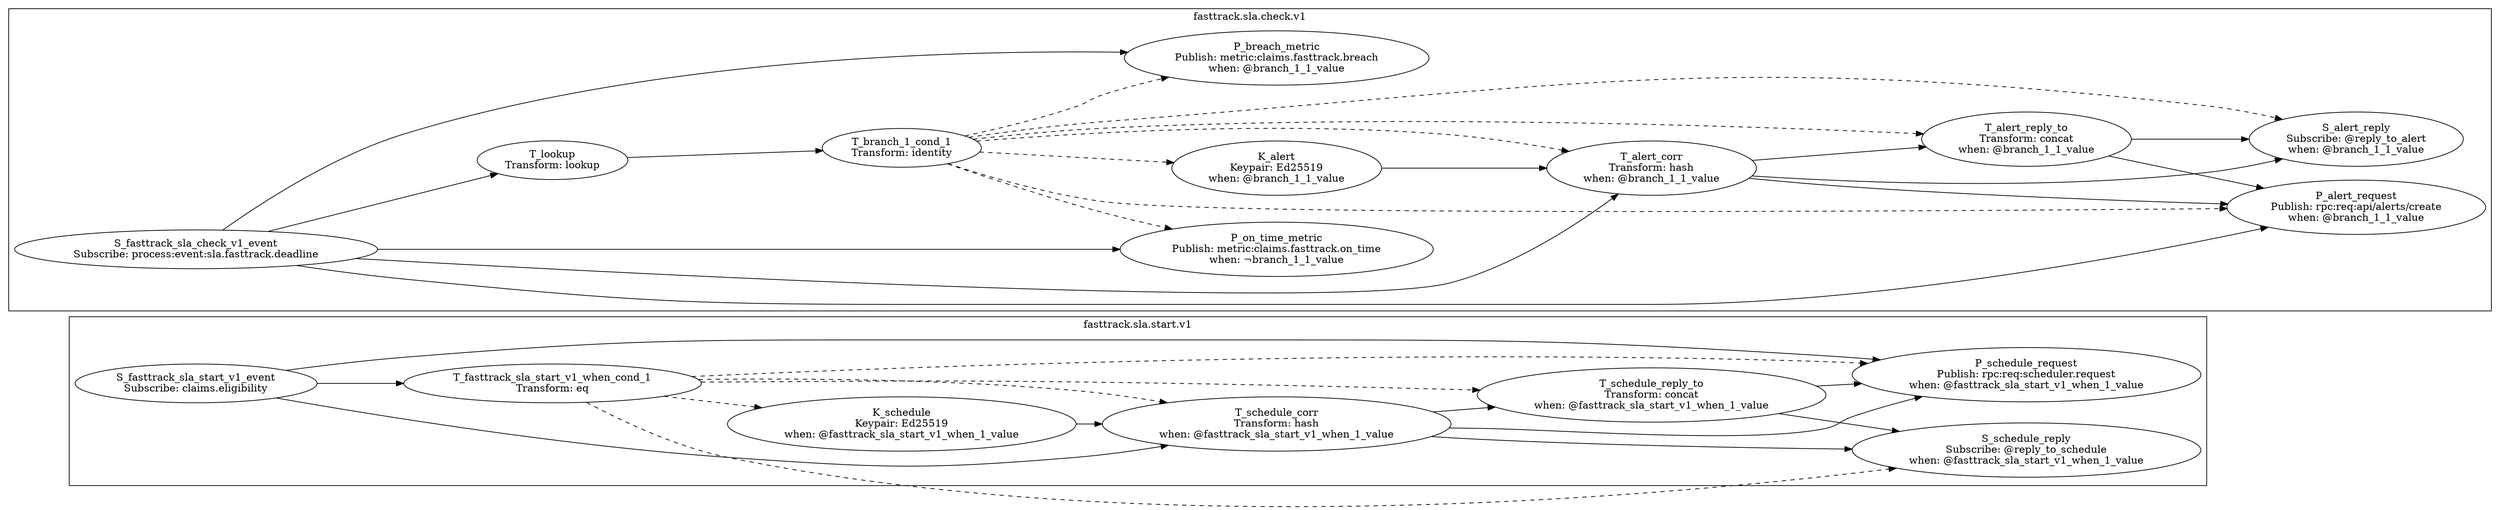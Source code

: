 digraph G {
  rankdir=LR;
  subgraph cluster_0 {
    label="fasttrack.sla.start.v1";
    m0_n0 [label="S_fasttrack_sla_start_v1_event
Subscribe: claims.eligibility"];
    m0_n1 [label="T_fasttrack_sla_start_v1_when_cond_1
Transform: eq"];
    m0_n2 [label="K_schedule
Keypair: Ed25519
when: @fasttrack_sla_start_v1_when_1_value"];
    m0_n3 [label="T_schedule_corr
Transform: hash
when: @fasttrack_sla_start_v1_when_1_value"];
    m0_n4 [label="T_schedule_reply_to
Transform: concat
when: @fasttrack_sla_start_v1_when_1_value"];
    m0_n5 [label="P_schedule_request
Publish: rpc:req:scheduler.request
when: @fasttrack_sla_start_v1_when_1_value"];
    m0_n6 [label="S_schedule_reply
Subscribe: @reply_to_schedule
when: @fasttrack_sla_start_v1_when_1_value"];
    m0_n0 -> m0_n1;
    m0_n1 -> m0_n2 [style=dashed];
    m0_n2 -> m0_n3;
    m0_n0 -> m0_n3;
    m0_n1 -> m0_n3 [style=dashed];
    m0_n3 -> m0_n4;
    m0_n1 -> m0_n4 [style=dashed];
    m0_n0 -> m0_n5;
    m0_n3 -> m0_n5;
    m0_n4 -> m0_n5;
    m0_n1 -> m0_n5 [style=dashed];
    m0_n4 -> m0_n6;
    m0_n3 -> m0_n6;
    m0_n1 -> m0_n6 [style=dashed];
  }
  subgraph cluster_1 {
    label="fasttrack.sla.check.v1";
    m1_n0 [label="S_fasttrack_sla_check_v1_event
Subscribe: process:event:sla.fasttrack.deadline"];
    m1_n1 [label="T_lookup
Transform: lookup"];
    m1_n2 [label="T_branch_1_cond_1
Transform: identity"];
    m1_n3 [label="P_breach_metric
Publish: metric:claims.fasttrack.breach
when: @branch_1_1_value"];
    m1_n4 [label="K_alert
Keypair: Ed25519
when: @branch_1_1_value"];
    m1_n5 [label="T_alert_corr
Transform: hash
when: @branch_1_1_value"];
    m1_n6 [label="T_alert_reply_to
Transform: concat
when: @branch_1_1_value"];
    m1_n7 [label="P_alert_request
Publish: rpc:req:api/alerts/create
when: @branch_1_1_value"];
    m1_n8 [label="S_alert_reply
Subscribe: @reply_to_alert
when: @branch_1_1_value"];
    m1_n9 [label="P_on_time_metric
Publish: metric:claims.fasttrack.on_time
when: ¬branch_1_1_value"];
    m1_n0 -> m1_n1;
    m1_n1 -> m1_n2;
    m1_n0 -> m1_n3;
    m1_n2 -> m1_n3 [style=dashed];
    m1_n2 -> m1_n4 [style=dashed];
    m1_n4 -> m1_n5;
    m1_n0 -> m1_n5;
    m1_n2 -> m1_n5 [style=dashed];
    m1_n5 -> m1_n6;
    m1_n2 -> m1_n6 [style=dashed];
    m1_n5 -> m1_n7;
    m1_n6 -> m1_n7;
    m1_n0 -> m1_n7;
    m1_n2 -> m1_n7 [style=dashed];
    m1_n6 -> m1_n8;
    m1_n5 -> m1_n8;
    m1_n2 -> m1_n8 [style=dashed];
    m1_n0 -> m1_n9;
    m1_n2 -> m1_n9 [style=dashed];
  }
}
